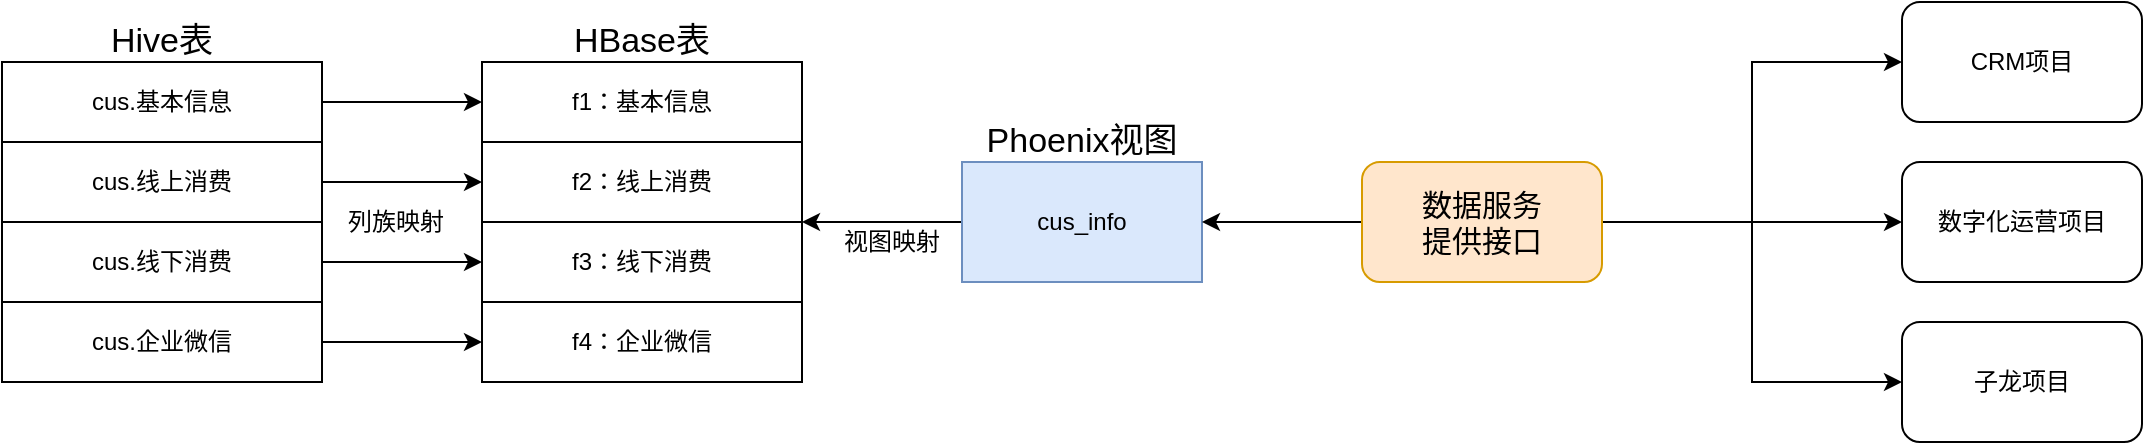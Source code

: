 <mxfile version="14.7.3" type="github">
  <diagram id="xKO2jFpGbFuBAF7imGHl" name="第 1 页">
    <mxGraphModel dx="1426" dy="803" grid="1" gridSize="10" guides="1" tooltips="1" connect="1" arrows="1" fold="1" page="1" pageScale="1" pageWidth="1169" pageHeight="1654" math="0" shadow="0">
      <root>
        <mxCell id="0" />
        <mxCell id="1" parent="0" />
        <mxCell id="o3u2XddfBa8lgzJc_Aud-11" style="edgeStyle=orthogonalEdgeStyle;rounded=0;orthogonalLoop=1;jettySize=auto;html=1;" edge="1" parent="1" source="o3u2XddfBa8lgzJc_Aud-1" target="o3u2XddfBa8lgzJc_Aud-5">
          <mxGeometry relative="1" as="geometry" />
        </mxCell>
        <mxCell id="o3u2XddfBa8lgzJc_Aud-1" value="cus.基本信息" style="rounded=1;whiteSpace=wrap;html=1;arcSize=0;" vertex="1" parent="1">
          <mxGeometry x="80" y="80" width="160" height="40" as="geometry" />
        </mxCell>
        <mxCell id="o3u2XddfBa8lgzJc_Aud-12" style="edgeStyle=orthogonalEdgeStyle;rounded=0;orthogonalLoop=1;jettySize=auto;html=1;" edge="1" parent="1" source="o3u2XddfBa8lgzJc_Aud-2" target="o3u2XddfBa8lgzJc_Aud-6">
          <mxGeometry relative="1" as="geometry" />
        </mxCell>
        <mxCell id="o3u2XddfBa8lgzJc_Aud-2" value="cus.线上消费" style="rounded=1;whiteSpace=wrap;html=1;arcSize=0;" vertex="1" parent="1">
          <mxGeometry x="80" y="120" width="160" height="40" as="geometry" />
        </mxCell>
        <mxCell id="o3u2XddfBa8lgzJc_Aud-13" style="edgeStyle=orthogonalEdgeStyle;rounded=0;orthogonalLoop=1;jettySize=auto;html=1;entryX=0;entryY=0.5;entryDx=0;entryDy=0;" edge="1" parent="1" source="o3u2XddfBa8lgzJc_Aud-3" target="o3u2XddfBa8lgzJc_Aud-7">
          <mxGeometry relative="1" as="geometry" />
        </mxCell>
        <mxCell id="o3u2XddfBa8lgzJc_Aud-3" value="cus.线下消费" style="rounded=1;whiteSpace=wrap;html=1;arcSize=0;" vertex="1" parent="1">
          <mxGeometry x="80" y="160" width="160" height="40" as="geometry" />
        </mxCell>
        <mxCell id="o3u2XddfBa8lgzJc_Aud-14" style="edgeStyle=orthogonalEdgeStyle;rounded=0;orthogonalLoop=1;jettySize=auto;html=1;entryX=0;entryY=0.5;entryDx=0;entryDy=0;" edge="1" parent="1" source="o3u2XddfBa8lgzJc_Aud-4" target="o3u2XddfBa8lgzJc_Aud-8">
          <mxGeometry relative="1" as="geometry" />
        </mxCell>
        <mxCell id="o3u2XddfBa8lgzJc_Aud-4" value="cus.企业微信" style="rounded=1;whiteSpace=wrap;html=1;arcSize=0;" vertex="1" parent="1">
          <mxGeometry x="80" y="200" width="160" height="40" as="geometry" />
        </mxCell>
        <mxCell id="o3u2XddfBa8lgzJc_Aud-5" value="f1：基本信息" style="rounded=0;whiteSpace=wrap;html=1;" vertex="1" parent="1">
          <mxGeometry x="320" y="80" width="160" height="40" as="geometry" />
        </mxCell>
        <mxCell id="o3u2XddfBa8lgzJc_Aud-6" value="f2：线上消费" style="rounded=0;whiteSpace=wrap;html=1;" vertex="1" parent="1">
          <mxGeometry x="320" y="120" width="160" height="40" as="geometry" />
        </mxCell>
        <mxCell id="o3u2XddfBa8lgzJc_Aud-7" value="f3：线下消费" style="rounded=0;whiteSpace=wrap;html=1;" vertex="1" parent="1">
          <mxGeometry x="320" y="160" width="160" height="40" as="geometry" />
        </mxCell>
        <mxCell id="o3u2XddfBa8lgzJc_Aud-8" value="f4：企业微信" style="rounded=0;whiteSpace=wrap;html=1;" vertex="1" parent="1">
          <mxGeometry x="320" y="200" width="160" height="40" as="geometry" />
        </mxCell>
        <mxCell id="o3u2XddfBa8lgzJc_Aud-9" value="&lt;font style=&quot;font-size: 17px&quot;&gt;Hive表&lt;/font&gt;" style="text;html=1;strokeColor=none;fillColor=none;align=center;verticalAlign=middle;whiteSpace=wrap;rounded=0;" vertex="1" parent="1">
          <mxGeometry x="120" y="60" width="80" height="20" as="geometry" />
        </mxCell>
        <mxCell id="o3u2XddfBa8lgzJc_Aud-10" value="&lt;font style=&quot;font-size: 17px&quot;&gt;HBase表&lt;/font&gt;" style="text;html=1;strokeColor=none;fillColor=none;align=center;verticalAlign=middle;whiteSpace=wrap;rounded=0;" vertex="1" parent="1">
          <mxGeometry x="360" y="60" width="80" height="20" as="geometry" />
        </mxCell>
        <mxCell id="o3u2XddfBa8lgzJc_Aud-17" style="edgeStyle=orthogonalEdgeStyle;rounded=0;orthogonalLoop=1;jettySize=auto;html=1;entryX=1;entryY=0;entryDx=0;entryDy=0;" edge="1" parent="1" source="o3u2XddfBa8lgzJc_Aud-15" target="o3u2XddfBa8lgzJc_Aud-7">
          <mxGeometry relative="1" as="geometry">
            <Array as="points">
              <mxPoint x="500" y="160" />
              <mxPoint x="500" y="160" />
            </Array>
          </mxGeometry>
        </mxCell>
        <mxCell id="o3u2XddfBa8lgzJc_Aud-15" value="cus_info" style="rounded=0;whiteSpace=wrap;html=1;fillColor=#dae8fc;strokeColor=#6c8ebf;" vertex="1" parent="1">
          <mxGeometry x="560" y="130" width="120" height="60" as="geometry" />
        </mxCell>
        <mxCell id="o3u2XddfBa8lgzJc_Aud-18" value="&lt;font style=&quot;font-size: 17px&quot;&gt;Phoenix视图&lt;/font&gt;" style="text;html=1;strokeColor=none;fillColor=none;align=center;verticalAlign=middle;whiteSpace=wrap;rounded=0;" vertex="1" parent="1">
          <mxGeometry x="565" y="110" width="110" height="20" as="geometry" />
        </mxCell>
        <mxCell id="o3u2XddfBa8lgzJc_Aud-19" value="CRM项目" style="rounded=1;whiteSpace=wrap;html=1;" vertex="1" parent="1">
          <mxGeometry x="1030" y="50" width="120" height="60" as="geometry" />
        </mxCell>
        <mxCell id="o3u2XddfBa8lgzJc_Aud-20" value="数字化运营项目" style="rounded=1;whiteSpace=wrap;html=1;" vertex="1" parent="1">
          <mxGeometry x="1030" y="130" width="120" height="60" as="geometry" />
        </mxCell>
        <mxCell id="o3u2XddfBa8lgzJc_Aud-21" value="子龙项目" style="rounded=1;whiteSpace=wrap;html=1;" vertex="1" parent="1">
          <mxGeometry x="1030" y="210" width="120" height="60" as="geometry" />
        </mxCell>
        <mxCell id="o3u2XddfBa8lgzJc_Aud-28" style="edgeStyle=orthogonalEdgeStyle;rounded=0;orthogonalLoop=1;jettySize=auto;html=1;entryX=1;entryY=0.5;entryDx=0;entryDy=0;" edge="1" parent="1" source="o3u2XddfBa8lgzJc_Aud-26" target="o3u2XddfBa8lgzJc_Aud-15">
          <mxGeometry relative="1" as="geometry" />
        </mxCell>
        <mxCell id="o3u2XddfBa8lgzJc_Aud-29" style="edgeStyle=orthogonalEdgeStyle;rounded=0;orthogonalLoop=1;jettySize=auto;html=1;entryX=0;entryY=0.5;entryDx=0;entryDy=0;" edge="1" parent="1" source="o3u2XddfBa8lgzJc_Aud-26" target="o3u2XddfBa8lgzJc_Aud-19">
          <mxGeometry relative="1" as="geometry" />
        </mxCell>
        <mxCell id="o3u2XddfBa8lgzJc_Aud-30" style="edgeStyle=orthogonalEdgeStyle;rounded=0;orthogonalLoop=1;jettySize=auto;html=1;entryX=0;entryY=0.5;entryDx=0;entryDy=0;" edge="1" parent="1" source="o3u2XddfBa8lgzJc_Aud-26" target="o3u2XddfBa8lgzJc_Aud-20">
          <mxGeometry relative="1" as="geometry" />
        </mxCell>
        <mxCell id="o3u2XddfBa8lgzJc_Aud-31" style="edgeStyle=orthogonalEdgeStyle;rounded=0;orthogonalLoop=1;jettySize=auto;html=1;entryX=0;entryY=0.5;entryDx=0;entryDy=0;" edge="1" parent="1" source="o3u2XddfBa8lgzJc_Aud-26" target="o3u2XddfBa8lgzJc_Aud-21">
          <mxGeometry relative="1" as="geometry" />
        </mxCell>
        <mxCell id="o3u2XddfBa8lgzJc_Aud-26" value="&lt;font style=&quot;font-size: 15px&quot;&gt;数据服务&lt;br&gt;提供接口&lt;/font&gt;" style="rounded=1;whiteSpace=wrap;html=1;fillColor=#ffe6cc;strokeColor=#d79b00;" vertex="1" parent="1">
          <mxGeometry x="760" y="130" width="120" height="60" as="geometry" />
        </mxCell>
        <mxCell id="o3u2XddfBa8lgzJc_Aud-32" value="视图映射" style="text;html=1;strokeColor=none;fillColor=none;align=center;verticalAlign=middle;whiteSpace=wrap;rounded=0;" vertex="1" parent="1">
          <mxGeometry x="500" y="160" width="50" height="20" as="geometry" />
        </mxCell>
        <mxCell id="o3u2XddfBa8lgzJc_Aud-33" value="列族映射" style="text;html=1;strokeColor=none;fillColor=none;align=center;verticalAlign=middle;whiteSpace=wrap;rounded=0;" vertex="1" parent="1">
          <mxGeometry x="252" y="150" width="50" height="20" as="geometry" />
        </mxCell>
      </root>
    </mxGraphModel>
  </diagram>
</mxfile>

